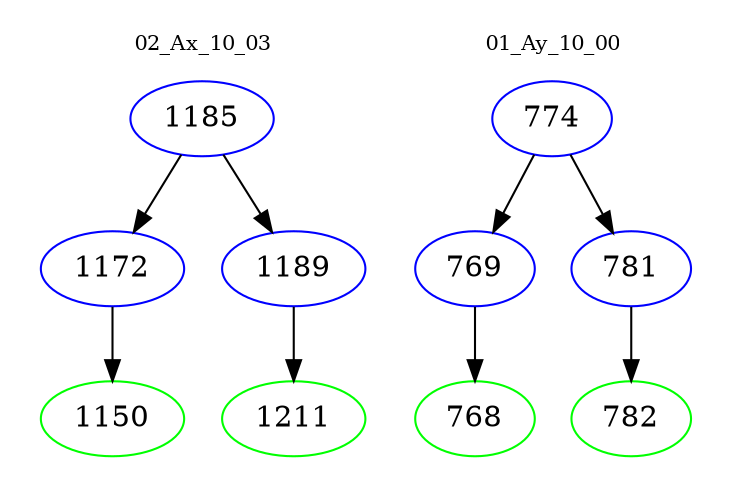 digraph{
subgraph cluster_0 {
color = white
label = "02_Ax_10_03";
fontsize=10;
T0_1185 [label="1185", color="blue"]
T0_1185 -> T0_1172 [color="black"]
T0_1172 [label="1172", color="blue"]
T0_1172 -> T0_1150 [color="black"]
T0_1150 [label="1150", color="green"]
T0_1185 -> T0_1189 [color="black"]
T0_1189 [label="1189", color="blue"]
T0_1189 -> T0_1211 [color="black"]
T0_1211 [label="1211", color="green"]
}
subgraph cluster_1 {
color = white
label = "01_Ay_10_00";
fontsize=10;
T1_774 [label="774", color="blue"]
T1_774 -> T1_769 [color="black"]
T1_769 [label="769", color="blue"]
T1_769 -> T1_768 [color="black"]
T1_768 [label="768", color="green"]
T1_774 -> T1_781 [color="black"]
T1_781 [label="781", color="blue"]
T1_781 -> T1_782 [color="black"]
T1_782 [label="782", color="green"]
}
}
